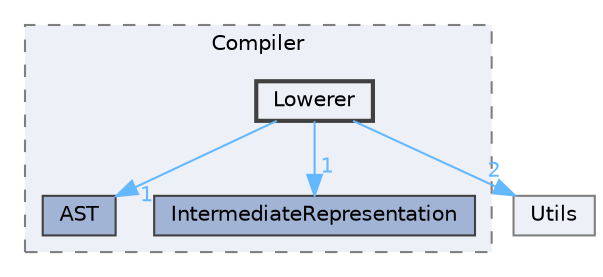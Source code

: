 digraph "/Users/fola/Documents/ArkScript/Ark/include/Ark/Compiler/Lowerer"
{
 // INTERACTIVE_SVG=YES
 // LATEX_PDF_SIZE
  bgcolor="transparent";
  edge [fontname=Helvetica,fontsize=10,labelfontname=Helvetica,labelfontsize=10];
  node [fontname=Helvetica,fontsize=10,shape=box,height=0.2,width=0.4];
  compound=true
  subgraph clusterdir_e4f19535f57335fb80a0267cec25bf70 {
    graph [ bgcolor="#edf0f7", pencolor="grey50", label="Compiler", fontname=Helvetica,fontsize=10 style="filled,dashed", URL="dir_e4f19535f57335fb80a0267cec25bf70.html",tooltip=""]
  dir_100d7a05404dd55ce1a106aad5a3b28c [label="AST", fillcolor="#a2b4d6", color="grey25", style="filled", URL="dir_100d7a05404dd55ce1a106aad5a3b28c.html",tooltip=""];
  dir_ad45c69e33d564afb397466bf2d991f2 [label="IntermediateRepresentation", fillcolor="#a2b4d6", color="grey25", style="filled", URL="dir_ad45c69e33d564afb397466bf2d991f2.html",tooltip=""];
  dir_194fbbac977e5b9c6e9f70469dfb9cce [label="Lowerer", fillcolor="#edf0f7", color="grey25", style="filled,bold", URL="dir_194fbbac977e5b9c6e9f70469dfb9cce.html",tooltip=""];
  }
  dir_33906bab6f1f9d0f271eb499b90a96b5 [label="Utils", fillcolor="#edf0f7", color="grey50", style="filled", URL="dir_33906bab6f1f9d0f271eb499b90a96b5.html",tooltip=""];
  dir_194fbbac977e5b9c6e9f70469dfb9cce->dir_100d7a05404dd55ce1a106aad5a3b28c [headlabel="1", labeldistance=1.5 headhref="dir_000017_000004.html" href="dir_000017_000004.html" color="steelblue1" fontcolor="steelblue1"];
  dir_194fbbac977e5b9c6e9f70469dfb9cce->dir_33906bab6f1f9d0f271eb499b90a96b5 [headlabel="2", labeldistance=1.5 headhref="dir_000017_000030.html" href="dir_000017_000030.html" color="steelblue1" fontcolor="steelblue1"];
  dir_194fbbac977e5b9c6e9f70469dfb9cce->dir_ad45c69e33d564afb397466bf2d991f2 [headlabel="1", labeldistance=1.5 headhref="dir_000017_000015.html" href="dir_000017_000015.html" color="steelblue1" fontcolor="steelblue1"];
}
